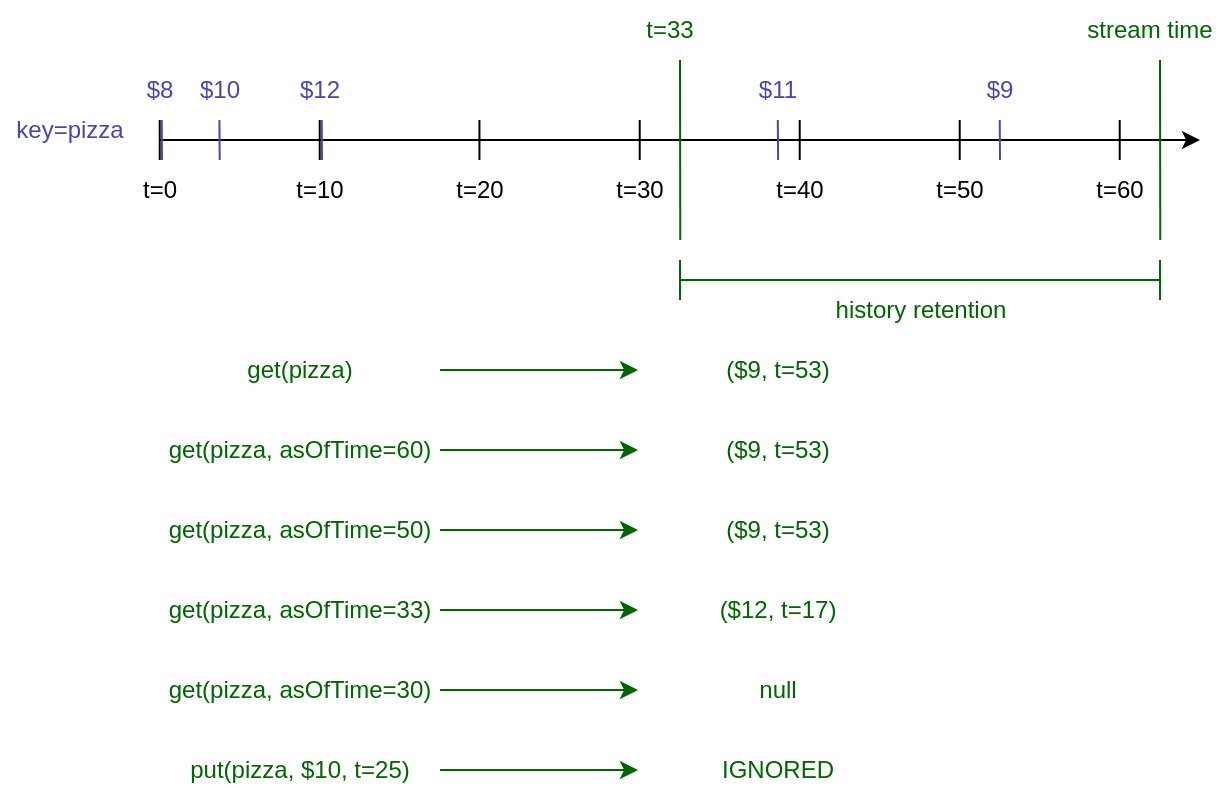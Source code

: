<mxfile version="24.7.7">
  <diagram name="페이지-1" id="V4AV_RmFJt2NX07-JDYr">
    <mxGraphModel dx="419" dy="798" grid="1" gridSize="10" guides="1" tooltips="1" connect="1" arrows="1" fold="1" page="1" pageScale="1" pageWidth="1169" pageHeight="827" math="0" shadow="0">
      <root>
        <mxCell id="0" />
        <mxCell id="1" parent="0" />
        <mxCell id="ywAT1ExUO0MSNjAcsAdt-11" value="" style="endArrow=none;html=1;rounded=0;" parent="1" edge="1">
          <mxGeometry width="50" height="50" relative="1" as="geometry">
            <mxPoint x="159.86" y="280" as="sourcePoint" />
            <mxPoint x="159.86" y="260" as="targetPoint" />
          </mxGeometry>
        </mxCell>
        <mxCell id="ywAT1ExUO0MSNjAcsAdt-1" value="key=pizza" style="text;html=1;align=center;verticalAlign=middle;whiteSpace=wrap;rounded=0;fontColor=#4747B3;" parent="1" vertex="1">
          <mxGeometry x="80" y="250" width="70" height="30" as="geometry" />
        </mxCell>
        <mxCell id="ywAT1ExUO0MSNjAcsAdt-2" value="" style="endArrow=classic;html=1;rounded=0;" parent="1" edge="1">
          <mxGeometry width="50" height="50" relative="1" as="geometry">
            <mxPoint x="160" y="270" as="sourcePoint" />
            <mxPoint x="680" y="270" as="targetPoint" />
          </mxGeometry>
        </mxCell>
        <mxCell id="ywAT1ExUO0MSNjAcsAdt-5" value="t=20" style="text;html=1;align=center;verticalAlign=middle;whiteSpace=wrap;rounded=0;" parent="1" vertex="1">
          <mxGeometry x="290" y="280" width="60" height="30" as="geometry" />
        </mxCell>
        <mxCell id="ywAT1ExUO0MSNjAcsAdt-6" value="t=30" style="text;html=1;align=center;verticalAlign=middle;whiteSpace=wrap;rounded=0;" parent="1" vertex="1">
          <mxGeometry x="370" y="280" width="60" height="30" as="geometry" />
        </mxCell>
        <mxCell id="ywAT1ExUO0MSNjAcsAdt-8" value="t=50" style="text;html=1;align=center;verticalAlign=middle;whiteSpace=wrap;rounded=0;" parent="1" vertex="1">
          <mxGeometry x="530" y="280" width="60" height="30" as="geometry" />
        </mxCell>
        <mxCell id="ywAT1ExUO0MSNjAcsAdt-9" value="t=60" style="text;html=1;align=center;verticalAlign=middle;whiteSpace=wrap;rounded=0;" parent="1" vertex="1">
          <mxGeometry x="610" y="280" width="60" height="30" as="geometry" />
        </mxCell>
        <mxCell id="ywAT1ExUO0MSNjAcsAdt-12" value="" style="endArrow=none;html=1;rounded=0;" parent="1" edge="1">
          <mxGeometry width="50" height="50" relative="1" as="geometry">
            <mxPoint x="239.86" y="280" as="sourcePoint" />
            <mxPoint x="239.86" y="260" as="targetPoint" />
          </mxGeometry>
        </mxCell>
        <mxCell id="ywAT1ExUO0MSNjAcsAdt-13" value="" style="endArrow=none;html=1;rounded=0;" parent="1" edge="1">
          <mxGeometry width="50" height="50" relative="1" as="geometry">
            <mxPoint x="319.72" y="280" as="sourcePoint" />
            <mxPoint x="319.72" y="260" as="targetPoint" />
          </mxGeometry>
        </mxCell>
        <mxCell id="ywAT1ExUO0MSNjAcsAdt-14" value="" style="endArrow=none;html=1;rounded=0;" parent="1" edge="1">
          <mxGeometry width="50" height="50" relative="1" as="geometry">
            <mxPoint x="399.86" y="280" as="sourcePoint" />
            <mxPoint x="399.86" y="260" as="targetPoint" />
          </mxGeometry>
        </mxCell>
        <mxCell id="ywAT1ExUO0MSNjAcsAdt-15" value="" style="endArrow=none;html=1;rounded=0;" parent="1" edge="1">
          <mxGeometry width="50" height="50" relative="1" as="geometry">
            <mxPoint x="479.86" y="280" as="sourcePoint" />
            <mxPoint x="479.86" y="260" as="targetPoint" />
          </mxGeometry>
        </mxCell>
        <mxCell id="ywAT1ExUO0MSNjAcsAdt-16" value="" style="endArrow=none;html=1;rounded=0;" parent="1" edge="1">
          <mxGeometry width="50" height="50" relative="1" as="geometry">
            <mxPoint x="559.86" y="280" as="sourcePoint" />
            <mxPoint x="559.86" y="260" as="targetPoint" />
          </mxGeometry>
        </mxCell>
        <mxCell id="ywAT1ExUO0MSNjAcsAdt-17" value="" style="endArrow=none;html=1;rounded=0;" parent="1" edge="1">
          <mxGeometry width="50" height="50" relative="1" as="geometry">
            <mxPoint x="639.86" y="280" as="sourcePoint" />
            <mxPoint x="639.86" y="260" as="targetPoint" />
          </mxGeometry>
        </mxCell>
        <mxCell id="ywAT1ExUO0MSNjAcsAdt-19" value="$8" style="text;html=1;align=center;verticalAlign=middle;whiteSpace=wrap;rounded=0;fontColor=#4747B3;" parent="1" vertex="1">
          <mxGeometry x="125" y="230" width="70" height="30" as="geometry" />
        </mxCell>
        <mxCell id="ywAT1ExUO0MSNjAcsAdt-21" value="$12" style="text;html=1;align=center;verticalAlign=middle;whiteSpace=wrap;rounded=0;fontColor=#4747B3;" parent="1" vertex="1">
          <mxGeometry x="205" y="230" width="70" height="30" as="geometry" />
        </mxCell>
        <mxCell id="ywAT1ExUO0MSNjAcsAdt-25" value="$10" style="text;html=1;align=center;verticalAlign=middle;whiteSpace=wrap;rounded=0;fontColor=#4747B3;" parent="1" vertex="1">
          <mxGeometry x="155" y="230" width="70" height="30" as="geometry" />
        </mxCell>
        <mxCell id="ywAT1ExUO0MSNjAcsAdt-4" value="t=10" style="text;html=1;align=center;verticalAlign=middle;whiteSpace=wrap;rounded=0;fillColor=default;" parent="1" vertex="1">
          <mxGeometry x="210" y="280" width="60" height="30" as="geometry" />
        </mxCell>
        <mxCell id="ywAT1ExUO0MSNjAcsAdt-3" value="t=0" style="text;html=1;align=center;verticalAlign=middle;whiteSpace=wrap;rounded=0;fillColor=default;" parent="1" vertex="1">
          <mxGeometry x="130" y="280" width="60" height="30" as="geometry" />
        </mxCell>
        <mxCell id="ywAT1ExUO0MSNjAcsAdt-7" value="t=40" style="text;html=1;align=center;verticalAlign=middle;whiteSpace=wrap;rounded=0;fillColor=default;" parent="1" vertex="1">
          <mxGeometry x="450" y="280" width="60" height="30" as="geometry" />
        </mxCell>
        <mxCell id="ywAT1ExUO0MSNjAcsAdt-29" value="$11" style="text;html=1;align=center;verticalAlign=middle;whiteSpace=wrap;rounded=0;fontColor=#4747B3;" parent="1" vertex="1">
          <mxGeometry x="434" y="230" width="70" height="30" as="geometry" />
        </mxCell>
        <mxCell id="ywAT1ExUO0MSNjAcsAdt-31" value="" style="endArrow=none;html=1;rounded=0;strokeColor=#4747B3;fontColor=#4747B3;" parent="1" edge="1">
          <mxGeometry width="50" height="50" relative="1" as="geometry">
            <mxPoint x="580" y="280" as="sourcePoint" />
            <mxPoint x="579.86" y="260" as="targetPoint" />
          </mxGeometry>
        </mxCell>
        <mxCell id="ywAT1ExUO0MSNjAcsAdt-32" value="$9" style="text;html=1;align=center;verticalAlign=middle;whiteSpace=wrap;rounded=0;fontColor=#4747B3;" parent="1" vertex="1">
          <mxGeometry x="545" y="230" width="70" height="30" as="geometry" />
        </mxCell>
        <mxCell id="ODGfQ4keJfmIpXTO8i8o-1" value="stream time" style="text;html=1;align=center;verticalAlign=middle;whiteSpace=wrap;rounded=0;fontColor=#006600;" vertex="1" parent="1">
          <mxGeometry x="620" y="200" width="70" height="30" as="geometry" />
        </mxCell>
        <mxCell id="ODGfQ4keJfmIpXTO8i8o-2" value="" style="endArrow=none;html=1;rounded=0;strokeColor=#006600;fontColor=#4747B3;" edge="1" parent="1">
          <mxGeometry width="50" height="50" relative="1" as="geometry">
            <mxPoint x="660.14" y="320" as="sourcePoint" />
            <mxPoint x="660" y="230" as="targetPoint" />
          </mxGeometry>
        </mxCell>
        <mxCell id="ODGfQ4keJfmIpXTO8i8o-3" value="" style="endArrow=none;html=1;rounded=0;strokeColor=#4747B3;fontColor=#4747B3;" edge="1" parent="1">
          <mxGeometry width="50" height="50" relative="1" as="geometry">
            <mxPoint x="469.04" y="280" as="sourcePoint" />
            <mxPoint x="468.9" y="260" as="targetPoint" />
          </mxGeometry>
        </mxCell>
        <mxCell id="ODGfQ4keJfmIpXTO8i8o-4" value="" style="endArrow=none;html=1;rounded=0;strokeColor=#4747B3;fontColor=#4747B3;" edge="1" parent="1">
          <mxGeometry width="50" height="50" relative="1" as="geometry">
            <mxPoint x="241" y="280" as="sourcePoint" />
            <mxPoint x="240.86" y="260" as="targetPoint" />
          </mxGeometry>
        </mxCell>
        <mxCell id="ODGfQ4keJfmIpXTO8i8o-6" value="" style="endArrow=none;html=1;rounded=0;strokeColor=#4747B3;fontColor=#4747B3;" edge="1" parent="1">
          <mxGeometry width="50" height="50" relative="1" as="geometry">
            <mxPoint x="189.85" y="280" as="sourcePoint" />
            <mxPoint x="189.71" y="260" as="targetPoint" />
          </mxGeometry>
        </mxCell>
        <mxCell id="ODGfQ4keJfmIpXTO8i8o-7" value="" style="endArrow=none;html=1;rounded=0;strokeColor=#4747B3;fontColor=#4747B3;" edge="1" parent="1">
          <mxGeometry width="50" height="50" relative="1" as="geometry">
            <mxPoint x="161" y="280" as="sourcePoint" />
            <mxPoint x="160.86" y="260" as="targetPoint" />
          </mxGeometry>
        </mxCell>
        <mxCell id="ODGfQ4keJfmIpXTO8i8o-8" value="" style="shape=crossbar;whiteSpace=wrap;html=1;rounded=1;strokeColor=#006600;" vertex="1" parent="1">
          <mxGeometry x="420" y="330" width="240" height="20" as="geometry" />
        </mxCell>
        <mxCell id="ODGfQ4keJfmIpXTO8i8o-9" value="history retention" style="text;html=1;align=center;verticalAlign=middle;whiteSpace=wrap;rounded=0;fontColor=#006600;" vertex="1" parent="1">
          <mxGeometry x="492.5" y="340" width="95" height="30" as="geometry" />
        </mxCell>
        <mxCell id="ODGfQ4keJfmIpXTO8i8o-11" value="t=33" style="text;html=1;align=center;verticalAlign=middle;whiteSpace=wrap;rounded=0;fontColor=#006600;" vertex="1" parent="1">
          <mxGeometry x="380" y="200" width="70" height="30" as="geometry" />
        </mxCell>
        <mxCell id="ODGfQ4keJfmIpXTO8i8o-12" value="" style="endArrow=none;html=1;rounded=0;strokeColor=#006600;fontColor=#4747B3;" edge="1" parent="1">
          <mxGeometry width="50" height="50" relative="1" as="geometry">
            <mxPoint x="420.14" y="320" as="sourcePoint" />
            <mxPoint x="420" y="230" as="targetPoint" />
          </mxGeometry>
        </mxCell>
        <mxCell id="ODGfQ4keJfmIpXTO8i8o-16" style="edgeStyle=orthogonalEdgeStyle;rounded=0;orthogonalLoop=1;jettySize=auto;html=1;entryX=0;entryY=0.5;entryDx=0;entryDy=0;strokeColor=#006600;" edge="1" parent="1" source="ODGfQ4keJfmIpXTO8i8o-13" target="ODGfQ4keJfmIpXTO8i8o-15">
          <mxGeometry relative="1" as="geometry" />
        </mxCell>
        <mxCell id="ODGfQ4keJfmIpXTO8i8o-13" value="get(pizza)" style="text;html=1;align=center;verticalAlign=middle;whiteSpace=wrap;rounded=0;fontColor=#006600;" vertex="1" parent="1">
          <mxGeometry x="160" y="370" width="140" height="30" as="geometry" />
        </mxCell>
        <mxCell id="ODGfQ4keJfmIpXTO8i8o-27" style="edgeStyle=orthogonalEdgeStyle;rounded=0;orthogonalLoop=1;jettySize=auto;html=1;entryX=0;entryY=0.5;entryDx=0;entryDy=0;strokeColor=#006600;" edge="1" parent="1" source="ODGfQ4keJfmIpXTO8i8o-14" target="ODGfQ4keJfmIpXTO8i8o-17">
          <mxGeometry relative="1" as="geometry" />
        </mxCell>
        <mxCell id="ODGfQ4keJfmIpXTO8i8o-14" value="get(pizza, asOfTime=60)" style="text;html=1;align=center;verticalAlign=middle;whiteSpace=wrap;rounded=0;fontColor=#006600;" vertex="1" parent="1">
          <mxGeometry x="160" y="410" width="140" height="30" as="geometry" />
        </mxCell>
        <mxCell id="ODGfQ4keJfmIpXTO8i8o-15" value="($9, t=53)" style="text;html=1;align=center;verticalAlign=middle;whiteSpace=wrap;rounded=0;fontColor=#006600;" vertex="1" parent="1">
          <mxGeometry x="399" y="370" width="140" height="30" as="geometry" />
        </mxCell>
        <mxCell id="ODGfQ4keJfmIpXTO8i8o-17" value="($9, t=53)" style="text;html=1;align=center;verticalAlign=middle;whiteSpace=wrap;rounded=0;fontColor=#006600;" vertex="1" parent="1">
          <mxGeometry x="399" y="410" width="140" height="30" as="geometry" />
        </mxCell>
        <mxCell id="ODGfQ4keJfmIpXTO8i8o-28" style="edgeStyle=orthogonalEdgeStyle;rounded=0;orthogonalLoop=1;jettySize=auto;html=1;strokeColor=#006600;" edge="1" parent="1" source="ODGfQ4keJfmIpXTO8i8o-18" target="ODGfQ4keJfmIpXTO8i8o-19">
          <mxGeometry relative="1" as="geometry" />
        </mxCell>
        <mxCell id="ODGfQ4keJfmIpXTO8i8o-18" value="get(pizza, asOfTime=50)" style="text;html=1;align=center;verticalAlign=middle;whiteSpace=wrap;rounded=0;fontColor=#006600;" vertex="1" parent="1">
          <mxGeometry x="160" y="450" width="140" height="30" as="geometry" />
        </mxCell>
        <mxCell id="ODGfQ4keJfmIpXTO8i8o-19" value="($9, t=53)" style="text;html=1;align=center;verticalAlign=middle;whiteSpace=wrap;rounded=0;fontColor=#006600;" vertex="1" parent="1">
          <mxGeometry x="399" y="450" width="140" height="30" as="geometry" />
        </mxCell>
        <mxCell id="ODGfQ4keJfmIpXTO8i8o-29" style="edgeStyle=orthogonalEdgeStyle;rounded=0;orthogonalLoop=1;jettySize=auto;html=1;entryX=0;entryY=0.5;entryDx=0;entryDy=0;strokeColor=#006600;" edge="1" parent="1" source="ODGfQ4keJfmIpXTO8i8o-20" target="ODGfQ4keJfmIpXTO8i8o-21">
          <mxGeometry relative="1" as="geometry" />
        </mxCell>
        <mxCell id="ODGfQ4keJfmIpXTO8i8o-20" value="get(pizza, asOfTime=33)" style="text;html=1;align=center;verticalAlign=middle;whiteSpace=wrap;rounded=0;fontColor=#006600;" vertex="1" parent="1">
          <mxGeometry x="160" y="490" width="140" height="30" as="geometry" />
        </mxCell>
        <mxCell id="ODGfQ4keJfmIpXTO8i8o-21" value="($12, t=17)" style="text;html=1;align=center;verticalAlign=middle;whiteSpace=wrap;rounded=0;fontColor=#006600;" vertex="1" parent="1">
          <mxGeometry x="399" y="490" width="140" height="30" as="geometry" />
        </mxCell>
        <mxCell id="ODGfQ4keJfmIpXTO8i8o-30" style="edgeStyle=orthogonalEdgeStyle;rounded=0;orthogonalLoop=1;jettySize=auto;html=1;entryX=0;entryY=0.5;entryDx=0;entryDy=0;strokeColor=#006600;" edge="1" parent="1" source="ODGfQ4keJfmIpXTO8i8o-22" target="ODGfQ4keJfmIpXTO8i8o-23">
          <mxGeometry relative="1" as="geometry" />
        </mxCell>
        <mxCell id="ODGfQ4keJfmIpXTO8i8o-22" value="get(pizza, asOfTime=30)" style="text;html=1;align=center;verticalAlign=middle;whiteSpace=wrap;rounded=0;fontColor=#006600;" vertex="1" parent="1">
          <mxGeometry x="160" y="530" width="140" height="30" as="geometry" />
        </mxCell>
        <mxCell id="ODGfQ4keJfmIpXTO8i8o-23" value="null" style="text;html=1;align=center;verticalAlign=middle;whiteSpace=wrap;rounded=0;fontColor=#006600;" vertex="1" parent="1">
          <mxGeometry x="399" y="530" width="140" height="30" as="geometry" />
        </mxCell>
        <mxCell id="ODGfQ4keJfmIpXTO8i8o-31" style="edgeStyle=orthogonalEdgeStyle;rounded=0;orthogonalLoop=1;jettySize=auto;html=1;strokeColor=#006600;" edge="1" parent="1" source="ODGfQ4keJfmIpXTO8i8o-24" target="ODGfQ4keJfmIpXTO8i8o-25">
          <mxGeometry relative="1" as="geometry" />
        </mxCell>
        <mxCell id="ODGfQ4keJfmIpXTO8i8o-24" value="put(pizza, $10, t=25)" style="text;html=1;align=center;verticalAlign=middle;whiteSpace=wrap;rounded=0;fontColor=#006600;" vertex="1" parent="1">
          <mxGeometry x="160" y="570" width="140" height="30" as="geometry" />
        </mxCell>
        <mxCell id="ODGfQ4keJfmIpXTO8i8o-25" value="IGNORED" style="text;html=1;align=center;verticalAlign=middle;whiteSpace=wrap;rounded=0;fontColor=#006600;" vertex="1" parent="1">
          <mxGeometry x="399" y="570" width="140" height="30" as="geometry" />
        </mxCell>
      </root>
    </mxGraphModel>
  </diagram>
</mxfile>
